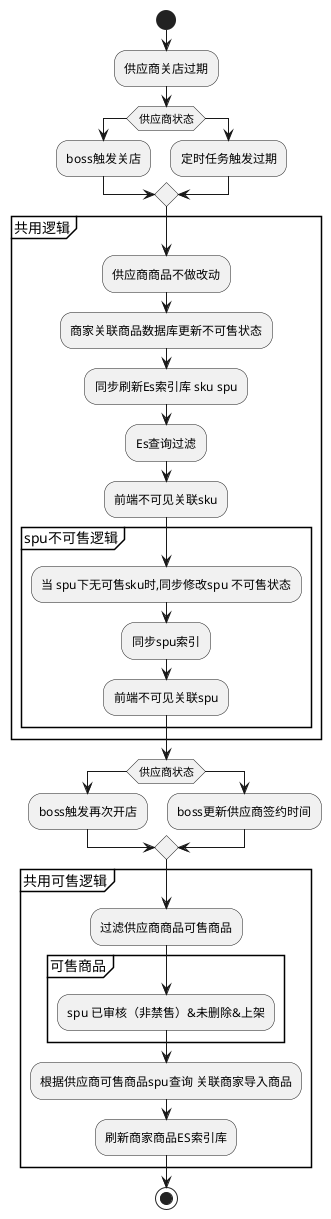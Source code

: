 @startuml
start
:供应商关店过期;
if(供应商状态)
:boss触发关店;

else
:定时任务触发过期;
endif

partition 共用逻辑 {
:供应商商品不做改动;
:商家关联商品数据库更新不可售状态;
:同步刷新Es索引库 sku spu;
:Es查询过滤;
:前端不可见关联sku;
    partition spu不可售逻辑 {
    :当 spu下无可售sku时,同步修改spu 不可售状态;
    :同步spu索引;
    :前端不可见关联spu;
    }
}
    if(供应商状态)
    :boss触发再次开店;

    else
    :boss更新供应商签约时间;
    endif

partition 共用可售逻辑 {
:过滤供应商商品可售商品;
    partition 可售商品 {
    :spu 已审核（非禁售）&未删除&上架;
    }
:根据供应商可售商品spu查询 关联商家导入商品;
:刷新商家商品ES索引库;
}
stop
@enduml